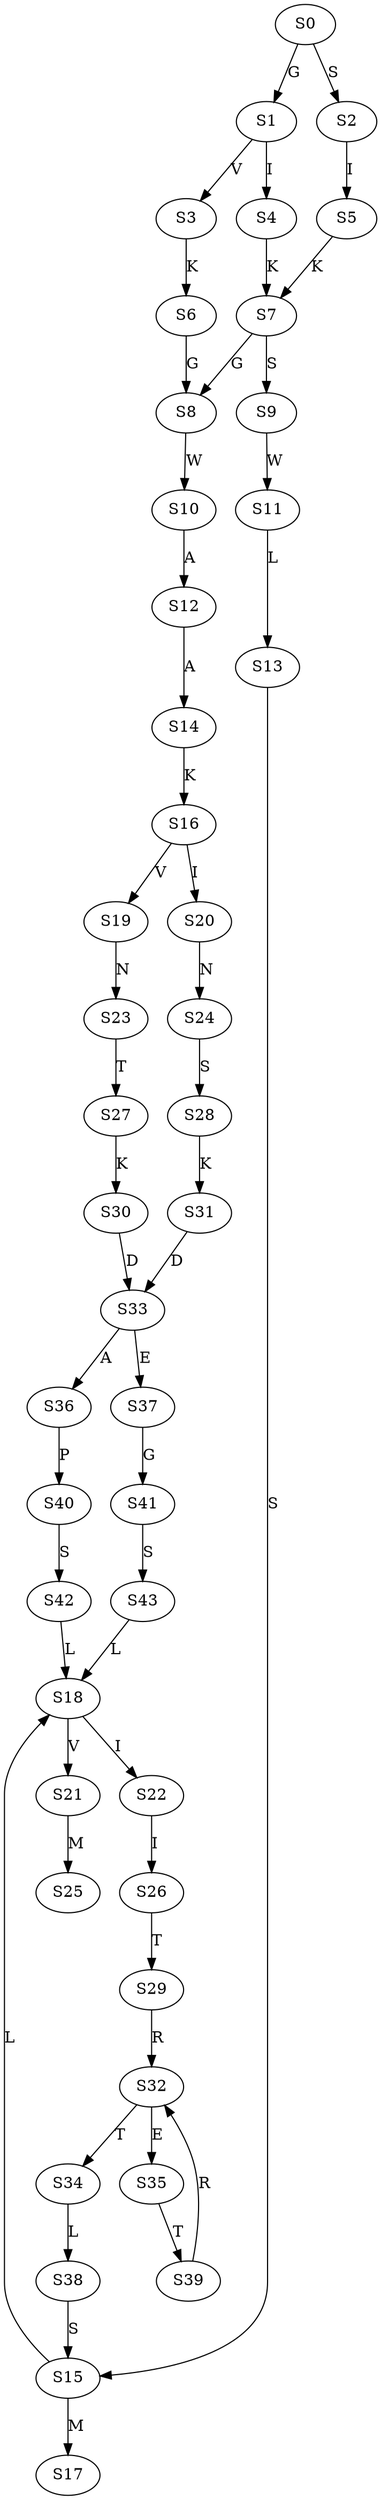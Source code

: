 strict digraph  {
	S0 -> S1 [ label = G ];
	S0 -> S2 [ label = S ];
	S1 -> S3 [ label = V ];
	S1 -> S4 [ label = I ];
	S2 -> S5 [ label = I ];
	S3 -> S6 [ label = K ];
	S4 -> S7 [ label = K ];
	S5 -> S7 [ label = K ];
	S6 -> S8 [ label = G ];
	S7 -> S8 [ label = G ];
	S7 -> S9 [ label = S ];
	S8 -> S10 [ label = W ];
	S9 -> S11 [ label = W ];
	S10 -> S12 [ label = A ];
	S11 -> S13 [ label = L ];
	S12 -> S14 [ label = A ];
	S13 -> S15 [ label = S ];
	S14 -> S16 [ label = K ];
	S15 -> S17 [ label = M ];
	S15 -> S18 [ label = L ];
	S16 -> S19 [ label = V ];
	S16 -> S20 [ label = I ];
	S18 -> S21 [ label = V ];
	S18 -> S22 [ label = I ];
	S19 -> S23 [ label = N ];
	S20 -> S24 [ label = N ];
	S21 -> S25 [ label = M ];
	S22 -> S26 [ label = I ];
	S23 -> S27 [ label = T ];
	S24 -> S28 [ label = S ];
	S26 -> S29 [ label = T ];
	S27 -> S30 [ label = K ];
	S28 -> S31 [ label = K ];
	S29 -> S32 [ label = R ];
	S30 -> S33 [ label = D ];
	S31 -> S33 [ label = D ];
	S32 -> S34 [ label = T ];
	S32 -> S35 [ label = E ];
	S33 -> S36 [ label = A ];
	S33 -> S37 [ label = E ];
	S34 -> S38 [ label = L ];
	S35 -> S39 [ label = T ];
	S36 -> S40 [ label = P ];
	S37 -> S41 [ label = G ];
	S38 -> S15 [ label = S ];
	S39 -> S32 [ label = R ];
	S40 -> S42 [ label = S ];
	S41 -> S43 [ label = S ];
	S42 -> S18 [ label = L ];
	S43 -> S18 [ label = L ];
}

